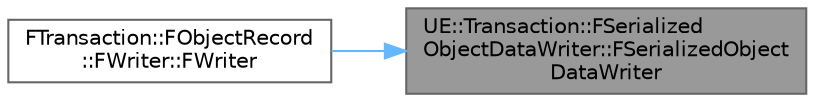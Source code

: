digraph "UE::Transaction::FSerializedObjectDataWriter::FSerializedObjectDataWriter"
{
 // INTERACTIVE_SVG=YES
 // LATEX_PDF_SIZE
  bgcolor="transparent";
  edge [fontname=Helvetica,fontsize=10,labelfontname=Helvetica,labelfontsize=10];
  node [fontname=Helvetica,fontsize=10,shape=box,height=0.2,width=0.4];
  rankdir="RL";
  Node1 [id="Node000001",label="UE::Transaction::FSerialized\lObjectDataWriter::FSerializedObject\lDataWriter",height=0.2,width=0.4,color="gray40", fillcolor="grey60", style="filled", fontcolor="black",tooltip=" "];
  Node1 -> Node2 [id="edge1_Node000001_Node000002",dir="back",color="steelblue1",style="solid",tooltip=" "];
  Node2 [id="Node000002",label="FTransaction::FObjectRecord\l::FWriter::FWriter",height=0.2,width=0.4,color="grey40", fillcolor="white", style="filled",URL="$d2/ded/classFTransaction_1_1FObjectRecord_1_1FWriter.html#ab7756588845bedc8ee20deb801b608d6",tooltip=" "];
}
